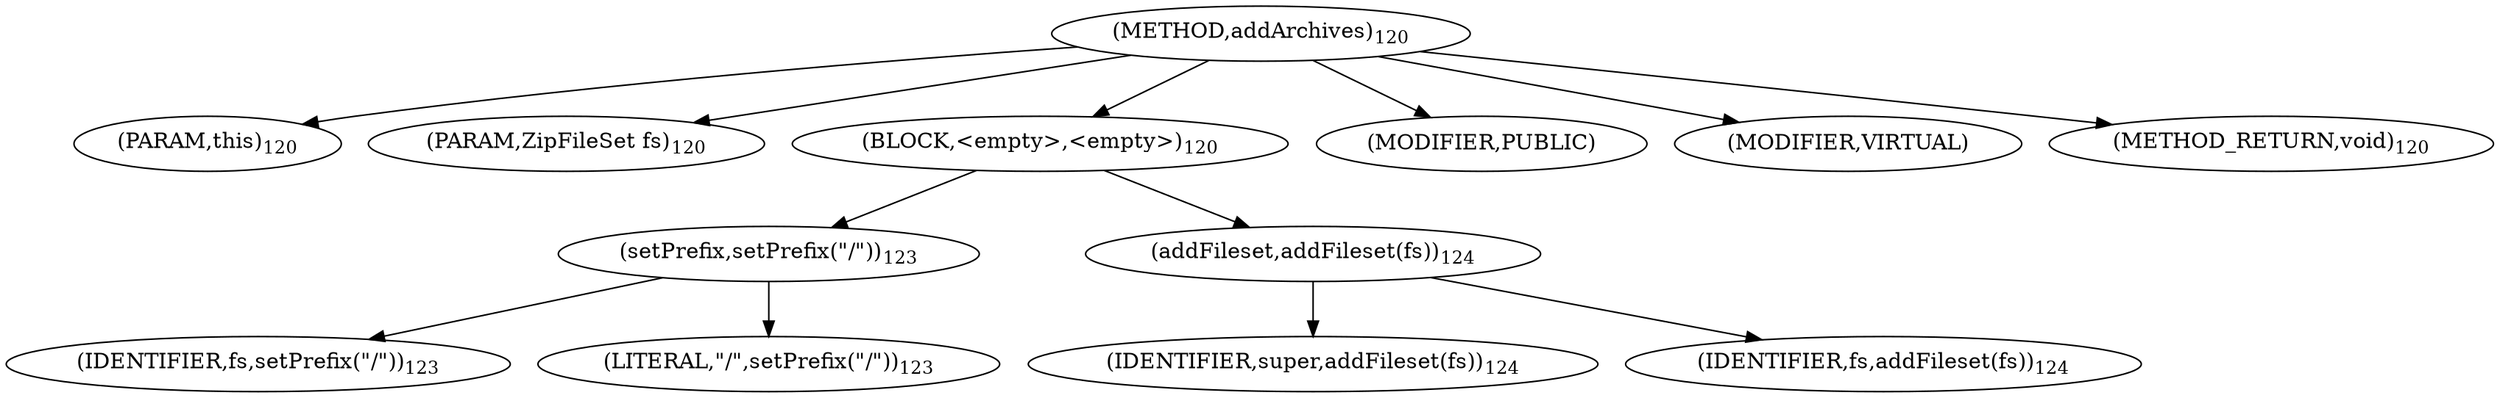 digraph "addArchives" {  
"108" [label = <(METHOD,addArchives)<SUB>120</SUB>> ]
"109" [label = <(PARAM,this)<SUB>120</SUB>> ]
"110" [label = <(PARAM,ZipFileSet fs)<SUB>120</SUB>> ]
"111" [label = <(BLOCK,&lt;empty&gt;,&lt;empty&gt;)<SUB>120</SUB>> ]
"112" [label = <(setPrefix,setPrefix(&quot;/&quot;))<SUB>123</SUB>> ]
"113" [label = <(IDENTIFIER,fs,setPrefix(&quot;/&quot;))<SUB>123</SUB>> ]
"114" [label = <(LITERAL,&quot;/&quot;,setPrefix(&quot;/&quot;))<SUB>123</SUB>> ]
"115" [label = <(addFileset,addFileset(fs))<SUB>124</SUB>> ]
"116" [label = <(IDENTIFIER,super,addFileset(fs))<SUB>124</SUB>> ]
"117" [label = <(IDENTIFIER,fs,addFileset(fs))<SUB>124</SUB>> ]
"118" [label = <(MODIFIER,PUBLIC)> ]
"119" [label = <(MODIFIER,VIRTUAL)> ]
"120" [label = <(METHOD_RETURN,void)<SUB>120</SUB>> ]
  "108" -> "109" 
  "108" -> "110" 
  "108" -> "111" 
  "108" -> "118" 
  "108" -> "119" 
  "108" -> "120" 
  "111" -> "112" 
  "111" -> "115" 
  "112" -> "113" 
  "112" -> "114" 
  "115" -> "116" 
  "115" -> "117" 
}

